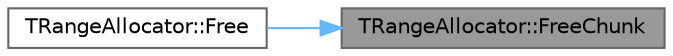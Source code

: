 digraph "TRangeAllocator::FreeChunk"
{
 // INTERACTIVE_SVG=YES
 // LATEX_PDF_SIZE
  bgcolor="transparent";
  edge [fontname=Helvetica,fontsize=10,labelfontname=Helvetica,labelfontsize=10];
  node [fontname=Helvetica,fontsize=10,shape=box,height=0.2,width=0.4];
  rankdir="RL";
  Node1 [id="Node000001",label="TRangeAllocator::FreeChunk",height=0.2,width=0.4,color="gray40", fillcolor="grey60", style="filled", fontcolor="black",tooltip=" "];
  Node1 -> Node2 [id="edge1_Node000001_Node000002",dir="back",color="steelblue1",style="solid",tooltip=" "];
  Node2 [id="Node000002",label="TRangeAllocator::Free",height=0.2,width=0.4,color="grey40", fillcolor="white", style="filled",URL="$d6/d49/classTRangeAllocator.html#a12d8c2ee8de1234b4c587097cafedfb4",tooltip=" "];
}
